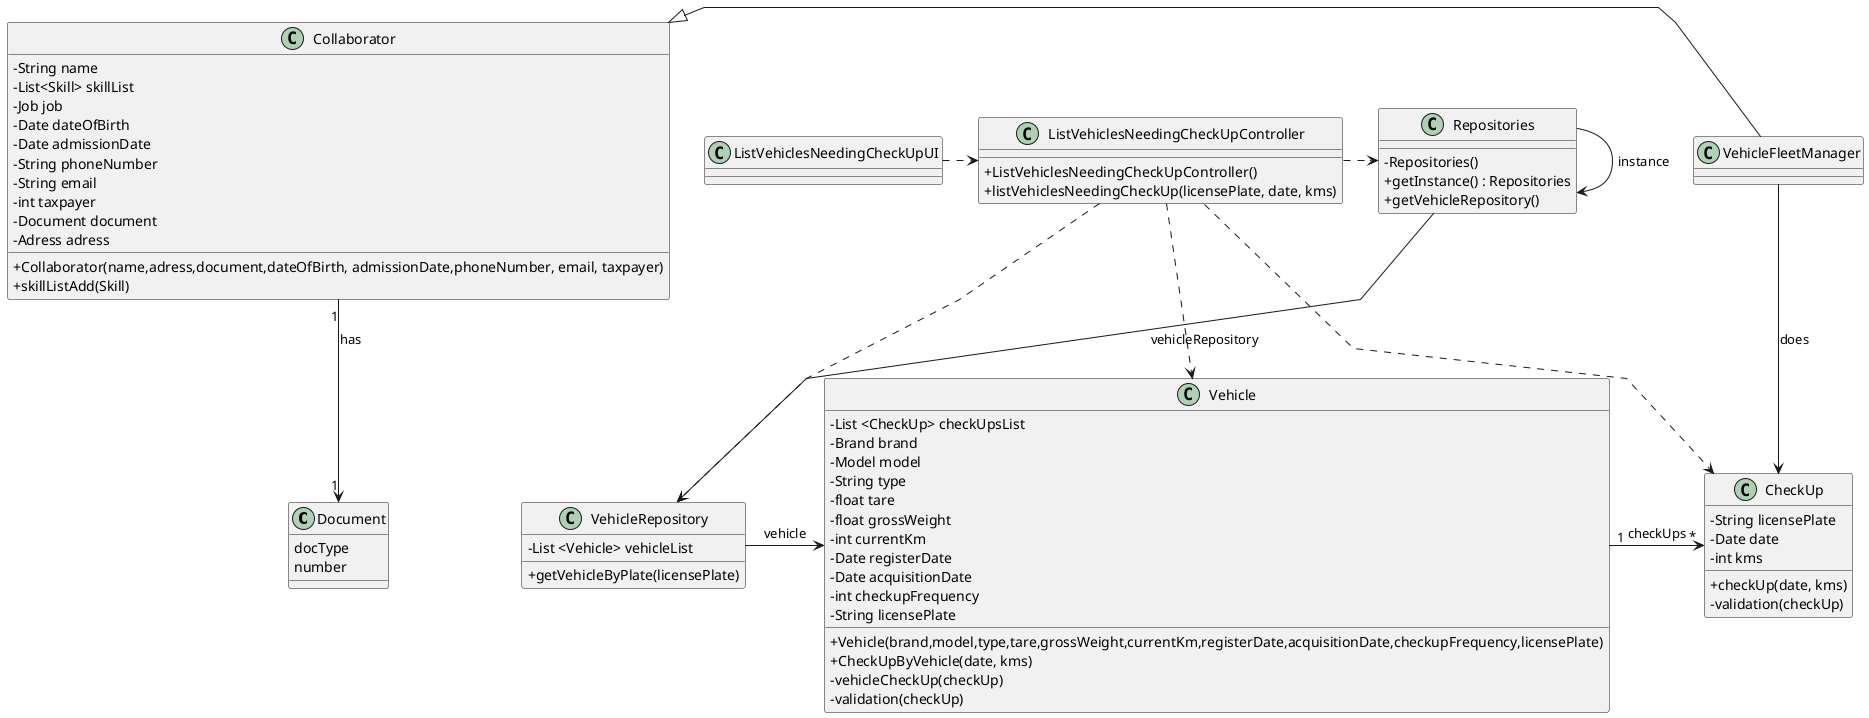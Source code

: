 @startuml
'skinparam monochrome true
skinparam packageStyle rectangle
skinparam shadowing false
skinparam linetype polyline
'skinparam linetype orto

skinparam classAttributeIconSize 0

'left to right direction

class Document{
    docType
    number
}
class Collaborator {
    -String name
    -List<Skill> skillList
    -Job job
    -Date dateOfBirth
    -Date admissionDate
    -String phoneNumber
    -String email
    -int taxpayer
    -Document document
    -Adress adress
    + Collaborator(name,adress,document,dateOfBirth, admissionDate,phoneNumber, email, taxpayer)
    +skillListAdd(Skill)
}


class VehicleFleetManager {
}

class Vehicle {
    -List <CheckUp> checkUpsList
    -Brand brand
    -Model model
    -String type
    -float tare
    -float grossWeight
    -int currentKm
    -Date registerDate
    -Date acquisitionDate
    -int checkupFrequency
    -String licensePlate

    + Vehicle(brand,model,type,tare,grossWeight,currentKm,registerDate,acquisitionDate,checkupFrequency,licensePlate)
    + CheckUpByVehicle(date, kms)
    - vehicleCheckUp(checkUp)
    - validation(checkUp)
}

class CheckUp {
    -String licensePlate
    -Date date
    -int kms

    + checkUp(date, kms)
    - validation(checkUp)
}

class VehicleRepository {
    - List <Vehicle> vehicleList
    + getVehicleByPlate(licensePlate)
}

class Repositories {
    - Repositories()
    + getInstance() : Repositories
    + getVehicleRepository()
}

class ListVehiclesNeedingCheckUpController {
    + ListVehiclesNeedingCheckUpController()
    + listVehiclesNeedingCheckUp(licensePlate, date, kms)
}

class ListVehiclesNeedingCheckUpUI {
}

Collaborator <|- VehicleFleetManager
Collaborator "1" --> "1" Document : has

ListVehiclesNeedingCheckUpUI .> ListVehiclesNeedingCheckUpController

ListVehiclesNeedingCheckUpController .> Repositories
ListVehiclesNeedingCheckUpController ..> VehicleRepository
ListVehiclesNeedingCheckUpController ..> Vehicle
ListVehiclesNeedingCheckUpController ..> CheckUp


Repositories -> Repositories : instance
Repositories --> VehicleRepository : vehicleRepository

VehicleRepository -> Vehicle : vehicle

Vehicle "1" -> "*" CheckUp : checkUps

VehicleFleetManager --> CheckUp : does

@enduml